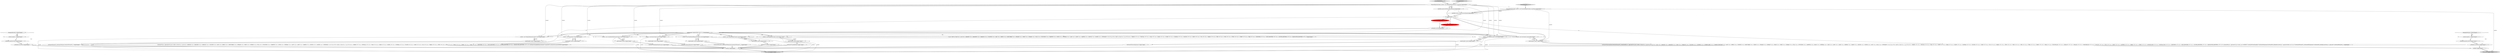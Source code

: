 digraph {
10 [style = filled, label = "_errHandler.reportError(this,re)@@@95@@@['1', '1', '0']", fillcolor = white, shape = ellipse image = "AAA0AAABBB1BBB"];
11 [style = filled, label = "PrimaryExpressionContext _localctx = new PrimaryExpressionContext(_ctx,getState())@@@3@@@['1', '1', '0']", fillcolor = white, shape = ellipse image = "AAA0AAABBB1BBB"];
27 [style = filled, label = "int _la@@@5@@@['1', '1', '1']", fillcolor = white, shape = ellipse image = "AAA0AAABBB1BBB"];
43 [style = filled, label = "enterRule(_localctx,76,RULE_functionTemplate)@@@4@@@['0', '0', '1']", fillcolor = white, shape = ellipse image = "AAA0AAABBB3BBB"];
50 [style = filled, label = "_errHandler.reportError(this,re)@@@51@@@['0', '0', '1']", fillcolor = white, shape = ellipse image = "AAA0AAABBB3BBB"];
41 [style = filled, label = "primaryExpression['0', '1', '0']", fillcolor = lightgray, shape = diamond image = "AAA0AAABBB2BBB"];
26 [style = filled, label = "_errHandler.recover(this,re)@@@96@@@['1', '1', '0']", fillcolor = white, shape = ellipse image = "AAA0AAABBB1BBB"];
38 [style = filled, label = "primaryExpression['1', '0', '0']", fillcolor = lightgray, shape = diamond image = "AAA0AAABBB1BBB"];
2 [style = filled, label = "{setState(653)functionName()setState(654)match(T__0)setState(666)_la = _input.LA(1)if ((((_la) & ~0x3f) == 0 && ((1L << _la) & ((1L << T__0) | (1L << ALL) | (1L << ANALYZE) | (1L << ANALYZED) | (1L << CAST) | (1L << CATALOGS) | (1L << COLUMNS) | (1L << CONVERT) | (1L << CURRENT_DATE) | (1L << CURRENT_TIMESTAMP) | (1L << DAY) | (1L << DEBUG) | (1L << DISTINCT) | (1L << EXECUTABLE) | (1L << EXISTS) | (1L << EXPLAIN) | (1L << EXTRACT) | (1L << FALSE) | (1L << FIRST) | (1L << FORMAT) | (1L << FULL) | (1L << FUNCTIONS) | (1L << GRAPHVIZ) | (1L << HOUR) | (1L << INTERVAL) | (1L << LAST) | (1L << LEFT) | (1L << LIMIT) | (1L << MAPPED) | (1L << MATCH) | (1L << MINUTE) | (1L << MONTH) | (1L << NOT) | (1L << NULL) | (1L << OPTIMIZED))) != 0) || ((((_la - 67)) & ~0x3f) == 0 && ((1L << (_la - 67)) & ((1L << (PARSED - 67)) | (1L << (PHYSICAL - 67)) | (1L << (PLAN - 67)) | (1L << (RIGHT - 67)) | (1L << (RLIKE - 67)) | (1L << (QUERY - 67)) | (1L << (SCHEMAS - 67)) | (1L << (SECOND - 67)) | (1L << (SHOW - 67)) | (1L << (SYS - 67)) | (1L << (TABLES - 67)) | (1L << (TEXT - 67)) | (1L << (TRUE - 67)) | (1L << (TYPE - 67)) | (1L << (TYPES - 67)) | (1L << (VERIFY - 67)) | (1L << (YEAR - 67)) | (1L << (FUNCTION_ESC - 67)) | (1L << (DATE_ESC - 67)) | (1L << (TIME_ESC - 67)) | (1L << (TIMESTAMP_ESC - 67)) | (1L << (GUID_ESC - 67)) | (1L << (PLUS - 67)) | (1L << (MINUS - 67)) | (1L << (ASTERISK - 67)) | (1L << (PARAM - 67)) | (1L << (STRING - 67)) | (1L << (INTEGER_VALUE - 67)) | (1L << (DECIMAL_VALUE - 67)) | (1L << (IDENTIFIER - 67)) | (1L << (DIGIT_IDENTIFIER - 67)) | (1L << (QUOTED_IDENTIFIER - 67)) | (1L << (BACKQUOTED_IDENTIFIER - 67)))) != 0)) {{setState(656)_la = _input.LA(1)if (_la == ALL || _la == DISTINCT) {{setState(655)setQuantifier()}}setState(658)expression()setState(663)_errHandler.sync(this)_la = _input.LA(1)while (_la == T__2) {{{setState(659)match(T__2)setState(660)expression()}}setState(665)_errHandler.sync(this)_la = _input.LA(1)}}}setState(668)match(T__1)}@@@8@@@['1', '1', '1']", fillcolor = white, shape = ellipse image = "AAA0AAABBB1BBB"];
9 [style = filled, label = "enterOuterAlt(_localctx,8)@@@74@@@['1', '1', '0']", fillcolor = white, shape = ellipse image = "AAA0AAABBB1BBB"];
35 [style = filled, label = "_localctx = new CurrentDateTimeFunctionContext(_localctx)@@@24@@@['1', '1', '0']", fillcolor = white, shape = ellipse image = "AAA0AAABBB1BBB"];
20 [style = filled, label = "{setState(582)functionExpression()}@@@57@@@['1', '1', '0']", fillcolor = white, shape = ellipse image = "AAA0AAABBB1BBB"];
44 [style = filled, label = "functionTemplate['0', '0', '1']", fillcolor = lightgray, shape = diamond image = "AAA0AAABBB3BBB"];
49 [style = filled, label = "RecognitionException re@@@49@@@['0', '0', '1']", fillcolor = white, shape = diamond image = "AAA0AAABBB3BBB"];
24 [style = filled, label = "_localctx = new ConstantDefaultContext(_localctx)@@@31@@@['1', '1', '0']", fillcolor = white, shape = ellipse image = "AAA0AAABBB1BBB"];
25 [style = filled, label = "{setState(587)qualifiedName()}@@@75@@@['1', '1', '0']", fillcolor = white, shape = ellipse image = "AAA0AAABBB1BBB"];
17 [style = filled, label = "_localctx = new ParenthesizedExpressionContext(_localctx)@@@80@@@['1', '1', '0']", fillcolor = white, shape = ellipse image = "AAA0AAABBB1BBB"];
51 [style = filled, label = "FunctionTemplateContext _localctx = new FunctionTemplateContext(_ctx,getState())@@@3@@@['0', '0', '1']", fillcolor = white, shape = ellipse image = "AAA0AAABBB3BBB"];
32 [style = filled, label = "enterOuterAlt(_localctx,7)@@@63@@@['1', '1', '0']", fillcolor = white, shape = ellipse image = "AAA0AAABBB1BBB"];
7 [style = filled, label = "{setState(574)builtinDateTimeFunction()}@@@26@@@['1', '1', '0']", fillcolor = white, shape = ellipse image = "AAA0AAABBB1BBB"];
30 [style = filled, label = "{setState(575)constant()}@@@33@@@['1', '1', '0']", fillcolor = white, shape = ellipse image = "AAA0AAABBB1BBB"];
21 [style = filled, label = "_localctx = new StarContext(_localctx)@@@38@@@['1', '1', '0']", fillcolor = white, shape = ellipse image = "AAA0AAABBB1BBB"];
45 [style = filled, label = "{exitRule()}@@@54@@@['0', '0', '1']", fillcolor = white, shape = ellipse image = "AAA0AAABBB3BBB"];
3 [style = filled, label = "_localctx = new CastContext(_localctx)@@@10@@@['1', '1', '0']", fillcolor = white, shape = ellipse image = "AAA0AAABBB1BBB"];
1 [style = filled, label = "{setState(588)match(T__0)setState(589)expression()setState(590)match(T__1)}@@@82@@@['1', '1', '0']", fillcolor = white, shape = ellipse image = "AAA0AAABBB1BBB"];
8 [style = filled, label = "enterOuterAlt(_localctx,5)@@@39@@@['1', '1', '0']", fillcolor = white, shape = ellipse image = "AAA0AAABBB1BBB"];
48 [style = filled, label = "return _localctx@@@57@@@['0', '0', '1']", fillcolor = lightgray, shape = ellipse image = "AAA0AAABBB3BBB"];
42 [style = filled, label = "setState(592)@@@7@@@['0', '1', '0']", fillcolor = red, shape = ellipse image = "AAA1AAABBB2BBB"];
46 [style = filled, label = "_localctx.exception = re@@@50@@@['0', '0', '1']", fillcolor = white, shape = ellipse image = "AAA0AAABBB3BBB"];
0 [style = filled, label = "getInterpreter().adaptivePredict(_input,79,_ctx)@@@9@@@['1', '1', '0']", fillcolor = white, shape = diamond image = "AAA0AAABBB1BBB"];
37 [style = filled, label = "return _localctx@@@101@@@['1', '1', '0']", fillcolor = lightgray, shape = ellipse image = "AAA0AAABBB1BBB"];
4 [style = filled, label = "enterOuterAlt(_localctx,9)@@@81@@@['1', '1', '0']", fillcolor = white, shape = ellipse image = "AAA0AAABBB1BBB"];
23 [style = filled, label = "enterRule(_localctx,60,RULE_primaryExpression)@@@4@@@['1', '1', '0']", fillcolor = white, shape = ellipse image = "AAA0AAABBB1BBB"];
29 [style = filled, label = "_localctx = new FunctionContext(_localctx)@@@55@@@['1', '1', '0']", fillcolor = white, shape = ellipse image = "AAA0AAABBB1BBB"];
31 [style = filled, label = "_localctx = new SubqueryExpressionContext(_localctx)@@@62@@@['1', '1', '0']", fillcolor = white, shape = ellipse image = "AAA0AAABBB1BBB"];
12 [style = filled, label = "RecognitionException re@@@93@@@['1', '1', '0']", fillcolor = white, shape = diamond image = "AAA0AAABBB1BBB"];
28 [style = filled, label = "enterOuterAlt(_localctx,2)@@@18@@@['1', '1', '0']", fillcolor = white, shape = ellipse image = "AAA0AAABBB1BBB"];
5 [style = filled, label = "enterOuterAlt(_localctx,4)@@@32@@@['1', '1', '0']", fillcolor = white, shape = ellipse image = "AAA0AAABBB1BBB"];
19 [style = filled, label = "{setState(583)match(T__0)setState(584)query()setState(585)match(T__1)}@@@64@@@['1', '1', '0']", fillcolor = white, shape = ellipse image = "AAA0AAABBB1BBB"];
14 [style = filled, label = "{exitRule()}@@@98@@@['1', '1', '0']", fillcolor = white, shape = ellipse image = "AAA0AAABBB1BBB"];
16 [style = filled, label = "enterOuterAlt(_localctx,6)@@@56@@@['1', '1', '0']", fillcolor = white, shape = ellipse image = "AAA0AAABBB1BBB"];
13 [style = filled, label = "(((_la) & ~0x3f) == 0 && ((1L << _la) & ((1L << ANALYZE) | (1L << ANALYZED) | (1L << CATALOGS) | (1L << COLUMNS) | (1L << DAY) | (1L << DEBUG) | (1L << EXECUTABLE) | (1L << EXPLAIN) | (1L << FIRST) | (1L << FORMAT) | (1L << FULL) | (1L << FUNCTIONS) | (1L << GRAPHVIZ) | (1L << HOUR) | (1L << INTERVAL) | (1L << LAST) | (1L << LIMIT) | (1L << MAPPED) | (1L << MINUTE) | (1L << MONTH) | (1L << OPTIMIZED))) != 0) || ((((_la - 67)) & ~0x3f) == 0 && ((1L << (_la - 67)) & ((1L << (PARSED - 67)) | (1L << (PHYSICAL - 67)) | (1L << (PLAN - 67)) | (1L << (RLIKE - 67)) | (1L << (QUERY - 67)) | (1L << (SCHEMAS - 67)) | (1L << (SECOND - 67)) | (1L << (SHOW - 67)) | (1L << (SYS - 67)) | (1L << (TABLES - 67)) | (1L << (TEXT - 67)) | (1L << (TYPE - 67)) | (1L << (TYPES - 67)) | (1L << (VERIFY - 67)) | (1L << (YEAR - 67)) | (1L << (IDENTIFIER - 67)) | (1L << (DIGIT_IDENTIFIER - 67)) | (1L << (QUOTED_IDENTIFIER - 67)) | (1L << (BACKQUOTED_IDENTIFIER - 67)))) != 0)@@@43@@@['1', '1', '0']", fillcolor = white, shape = diamond image = "AAA0AAABBB1BBB"];
34 [style = filled, label = "_errHandler.sync(this)@@@8@@@['1', '1', '0']", fillcolor = white, shape = ellipse image = "AAA0AAABBB1BBB"];
18 [style = filled, label = "_localctx = new ExtractContext(_localctx)@@@17@@@['1', '1', '0']", fillcolor = white, shape = ellipse image = "AAA0AAABBB1BBB"];
33 [style = filled, label = "_localctx.exception = re@@@94@@@['1', '1', '0']", fillcolor = white, shape = ellipse image = "AAA0AAABBB1BBB"];
39 [style = filled, label = "enterOuterAlt(_localctx,3)@@@25@@@['1', '1', '0']", fillcolor = white, shape = ellipse image = "AAA0AAABBB1BBB"];
40 [style = filled, label = "{setState(573)extractExpression()}@@@19@@@['1', '1', '0']", fillcolor = white, shape = ellipse image = "AAA0AAABBB1BBB"];
36 [style = filled, label = "_localctx = new DereferenceContext(_localctx)@@@73@@@['1', '1', '0']", fillcolor = white, shape = ellipse image = "AAA0AAABBB1BBB"];
6 [style = filled, label = "setState(589)@@@7@@@['1', '0', '0']", fillcolor = red, shape = ellipse image = "AAA1AAABBB1BBB"];
22 [style = filled, label = "{setState(579)_la = _input.LA(1)if ((((_la) & ~0x3f) == 0 && ((1L << _la) & ((1L << ANALYZE) | (1L << ANALYZED) | (1L << CATALOGS) | (1L << COLUMNS) | (1L << DAY) | (1L << DEBUG) | (1L << EXECUTABLE) | (1L << EXPLAIN) | (1L << FIRST) | (1L << FORMAT) | (1L << FULL) | (1L << FUNCTIONS) | (1L << GRAPHVIZ) | (1L << HOUR) | (1L << INTERVAL) | (1L << LAST) | (1L << LIMIT) | (1L << MAPPED) | (1L << MINUTE) | (1L << MONTH) | (1L << OPTIMIZED))) != 0) || ((((_la - 67)) & ~0x3f) == 0 && ((1L << (_la - 67)) & ((1L << (PARSED - 67)) | (1L << (PHYSICAL - 67)) | (1L << (PLAN - 67)) | (1L << (RLIKE - 67)) | (1L << (QUERY - 67)) | (1L << (SCHEMAS - 67)) | (1L << (SECOND - 67)) | (1L << (SHOW - 67)) | (1L << (SYS - 67)) | (1L << (TABLES - 67)) | (1L << (TEXT - 67)) | (1L << (TYPE - 67)) | (1L << (TYPES - 67)) | (1L << (VERIFY - 67)) | (1L << (YEAR - 67)) | (1L << (IDENTIFIER - 67)) | (1L << (DIGIT_IDENTIFIER - 67)) | (1L << (QUOTED_IDENTIFIER - 67)) | (1L << (BACKQUOTED_IDENTIFIER - 67)))) != 0)) {{setState(576)qualifiedName()setState(577)match(DOT)}}setState(581)match(ASTERISK)}@@@40@@@['1', '1', '0']", fillcolor = white, shape = ellipse image = "AAA0AAABBB1BBB"];
15 [style = filled, label = "enterOuterAlt(_localctx,1)@@@7@@@['1', '1', '1']", fillcolor = white, shape = ellipse image = "AAA0AAABBB1BBB"];
47 [style = filled, label = "_errHandler.recover(this,re)@@@52@@@['0', '0', '1']", fillcolor = white, shape = ellipse image = "AAA0AAABBB3BBB"];
51->15 [style = solid, label="_localctx"];
0->5 [style = dotted, label="true"];
17->4 [style = solid, label="_localctx"];
51->48 [style = solid, label="_localctx"];
21->8 [style = bold, label=""];
11->36 [style = solid, label="_localctx"];
25->14 [style = bold, label=""];
41->11 [style = bold, label=""];
45->48 [style = bold, label=""];
11->31 [style = solid, label="_localctx"];
27->15 [style = bold, label=""];
0->31 [style = dotted, label="true"];
7->14 [style = bold, label=""];
23->43 [style = dashed, label="0"];
44->51 [style = bold, label=""];
35->39 [style = solid, label="_localctx"];
21->8 [style = solid, label="_localctx"];
11->17 [style = solid, label="_localctx"];
0->21 [style = dotted, label="true"];
0->24 [style = dotted, label="true"];
0->24 [style = bold, label=""];
2->14 [style = bold, label=""];
30->14 [style = bold, label=""];
0->3 [style = dotted, label="true"];
5->30 [style = bold, label=""];
46->50 [style = bold, label=""];
36->9 [style = solid, label="_localctx"];
12->33 [style = dotted, label="true"];
14->37 [style = bold, label=""];
0->3 [style = bold, label=""];
11->23 [style = solid, label="_localctx"];
36->9 [style = bold, label=""];
11->3 [style = solid, label="_localctx"];
38->11 [style = bold, label=""];
0->17 [style = bold, label=""];
26->14 [style = bold, label=""];
3->15 [style = solid, label="_localctx"];
0->29 [style = bold, label=""];
20->14 [style = bold, label=""];
10->26 [style = bold, label=""];
0->21 [style = bold, label=""];
6->42 [style = dashed, label="0"];
18->28 [style = bold, label=""];
34->0 [style = bold, label=""];
0->36 [style = bold, label=""];
29->37 [style = solid, label="_localctx"];
24->5 [style = bold, label=""];
8->22 [style = bold, label=""];
0->8 [style = dotted, label="true"];
0->39 [style = dotted, label="true"];
49->47 [style = dotted, label="true"];
12->10 [style = dotted, label="true"];
39->7 [style = bold, label=""];
49->46 [style = bold, label=""];
29->16 [style = solid, label="_localctx"];
43->27 [style = bold, label=""];
24->5 [style = solid, label="_localctx"];
12->33 [style = bold, label=""];
21->37 [style = solid, label="_localctx"];
22->14 [style = bold, label=""];
16->20 [style = bold, label=""];
29->16 [style = bold, label=""];
49->46 [style = dotted, label="true"];
17->37 [style = solid, label="_localctx"];
0->31 [style = bold, label=""];
11->51 [style = dashed, label="0"];
6->34 [style = bold, label=""];
0->18 [style = dotted, label="true"];
31->32 [style = bold, label=""];
0->4 [style = dotted, label="true"];
35->39 [style = bold, label=""];
49->50 [style = dotted, label="true"];
11->35 [style = solid, label="_localctx"];
32->19 [style = bold, label=""];
12->26 [style = dotted, label="true"];
11->21 [style = solid, label="_localctx"];
19->14 [style = bold, label=""];
35->37 [style = solid, label="_localctx"];
36->37 [style = solid, label="_localctx"];
51->43 [style = solid, label="_localctx"];
40->14 [style = bold, label=""];
2->45 [style = bold, label=""];
0->18 [style = bold, label=""];
51->43 [style = bold, label=""];
4->1 [style = bold, label=""];
47->45 [style = bold, label=""];
0->16 [style = dotted, label="true"];
0->32 [style = dotted, label="true"];
0->9 [style = dotted, label="true"];
17->4 [style = bold, label=""];
18->28 [style = solid, label="_localctx"];
11->29 [style = solid, label="_localctx"];
24->37 [style = solid, label="_localctx"];
0->28 [style = dotted, label="true"];
42->34 [style = bold, label=""];
15->2 [style = bold, label=""];
28->40 [style = bold, label=""];
0->13 [style = dotted, label="true"];
3->37 [style = solid, label="_localctx"];
23->27 [style = bold, label=""];
0->15 [style = dotted, label="true"];
27->2 [style = solid, label="_la"];
0->35 [style = dotted, label="true"];
33->10 [style = bold, label=""];
11->18 [style = solid, label="_localctx"];
3->15 [style = bold, label=""];
27->6 [style = bold, label=""];
0->36 [style = dotted, label="true"];
27->42 [style = bold, label=""];
31->32 [style = solid, label="_localctx"];
0->29 [style = dotted, label="true"];
50->47 [style = bold, label=""];
27->22 [style = solid, label="_la"];
9->25 [style = bold, label=""];
0->35 [style = bold, label=""];
0->17 [style = dotted, label="true"];
1->14 [style = bold, label=""];
11->24 [style = solid, label="_localctx"];
18->37 [style = solid, label="_localctx"];
11->23 [style = bold, label=""];
31->37 [style = solid, label="_localctx"];
}
